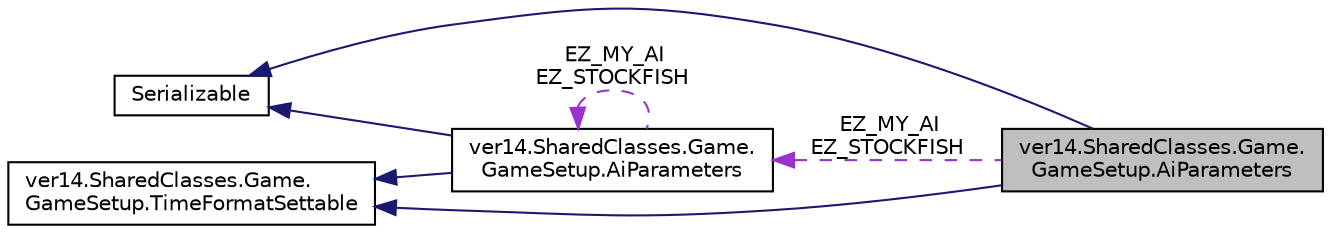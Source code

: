 digraph "ver14.SharedClasses.Game.GameSetup.AiParameters"
{
 // LATEX_PDF_SIZE
  edge [fontname="Helvetica",fontsize="10",labelfontname="Helvetica",labelfontsize="10"];
  node [fontname="Helvetica",fontsize="10",shape=record];
  rankdir="LR";
  Node1 [label="ver14.SharedClasses.Game.\lGameSetup.AiParameters",height=0.2,width=0.4,color="black", fillcolor="grey75", style="filled", fontcolor="black",tooltip=" "];
  Node2 -> Node1 [dir="back",color="midnightblue",fontsize="10",style="solid"];
  Node2 [label="Serializable",height=0.2,width=0.4,color="black", fillcolor="white", style="filled",tooltip=" "];
  Node3 -> Node1 [dir="back",color="midnightblue",fontsize="10",style="solid"];
  Node3 [label="ver14.SharedClasses.Game.\lGameSetup.TimeFormatSettable",height=0.2,width=0.4,color="black", fillcolor="white", style="filled",URL="$interfacever14_1_1_shared_classes_1_1_game_1_1_game_setup_1_1_time_format_settable.html",tooltip=" "];
  Node4 -> Node1 [dir="back",color="darkorchid3",fontsize="10",style="dashed",label=" EZ_MY_AI\nEZ_STOCKFISH" ];
  Node4 [label="ver14.SharedClasses.Game.\lGameSetup.AiParameters",height=0.2,width=0.4,color="black", fillcolor="white", style="filled",URL="$classver14_1_1_shared_classes_1_1_game_1_1_game_setup_1_1_ai_parameters.html",tooltip=" "];
  Node2 -> Node4 [dir="back",color="midnightblue",fontsize="10",style="solid"];
  Node3 -> Node4 [dir="back",color="midnightblue",fontsize="10",style="solid"];
  Node4 -> Node4 [dir="back",color="darkorchid3",fontsize="10",style="dashed",label=" EZ_MY_AI\nEZ_STOCKFISH" ];
}
